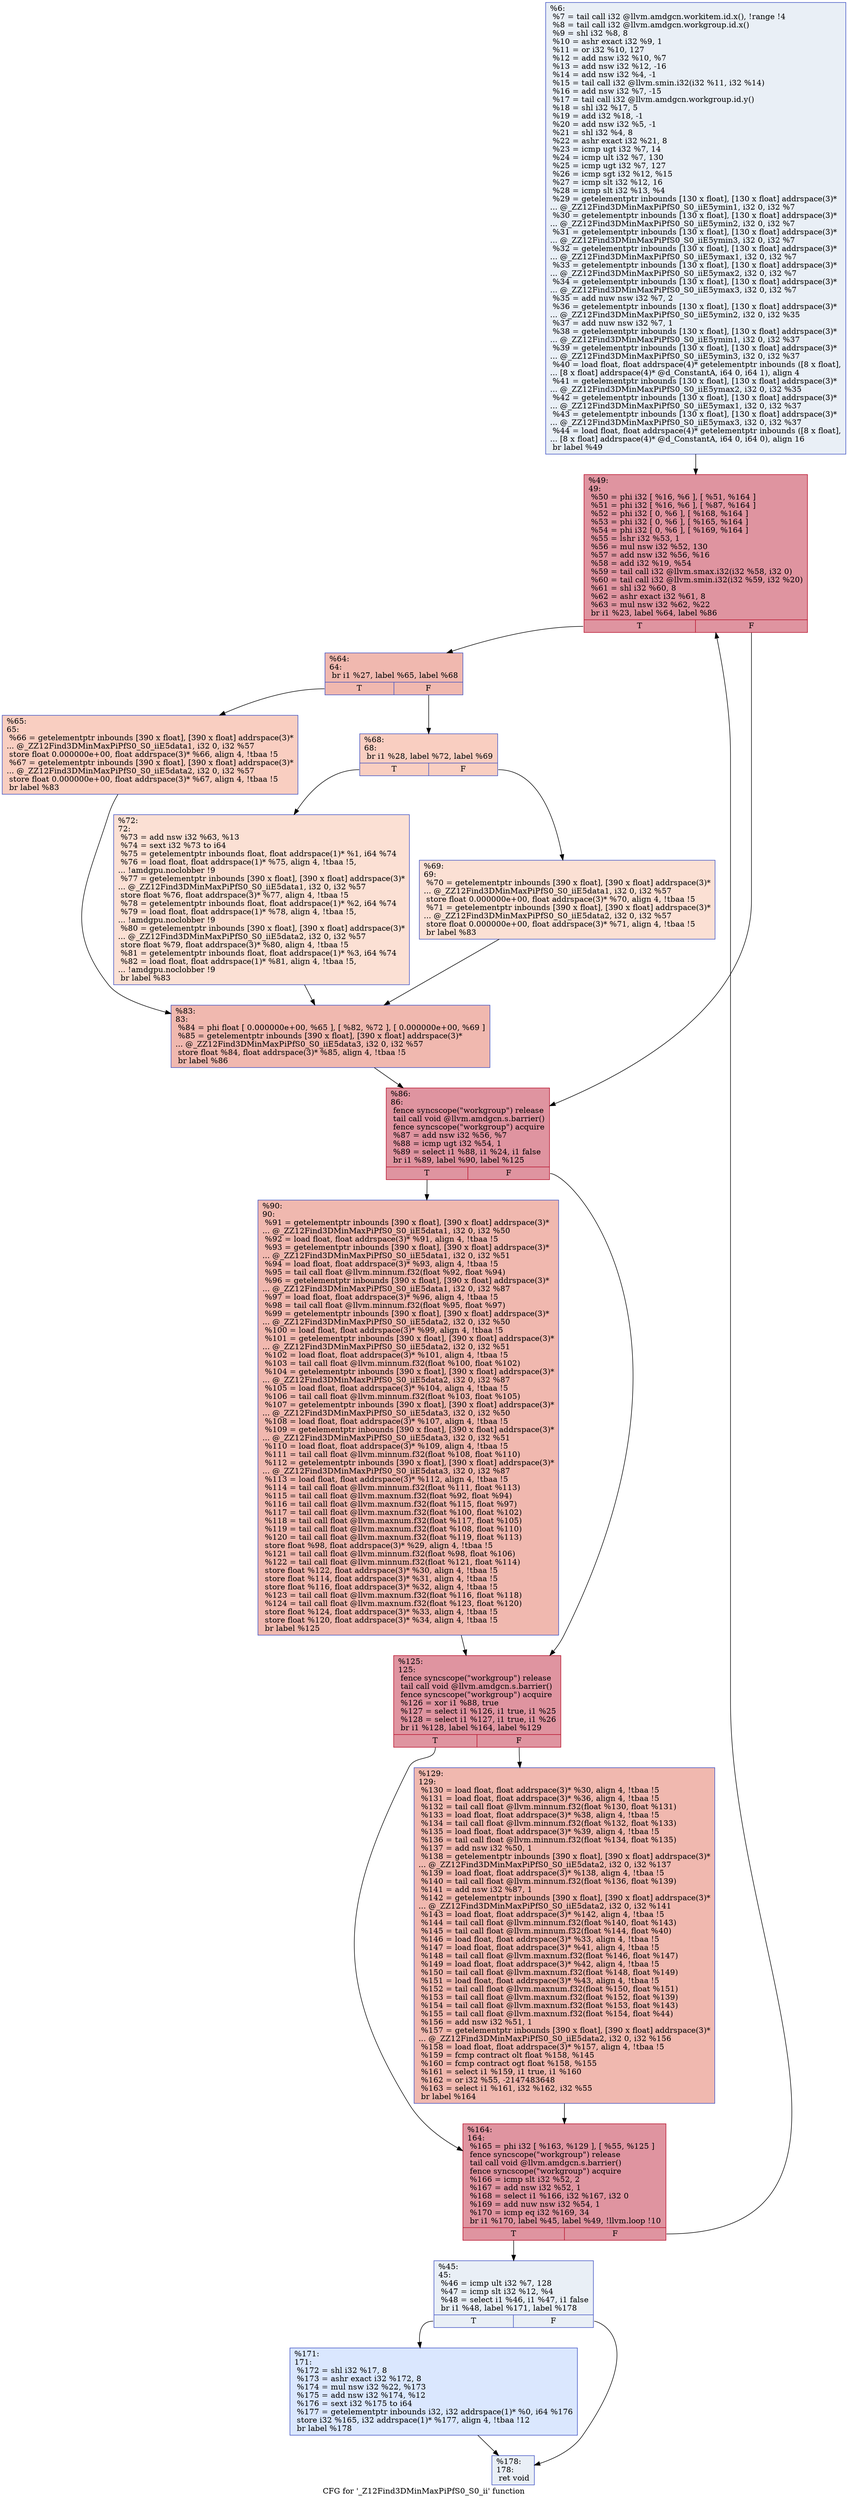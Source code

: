 digraph "CFG for '_Z12Find3DMinMaxPiPfS0_S0_ii' function" {
	label="CFG for '_Z12Find3DMinMaxPiPfS0_S0_ii' function";

	Node0x53d6040 [shape=record,color="#3d50c3ff", style=filled, fillcolor="#cedaeb70",label="{%6:\l  %7 = tail call i32 @llvm.amdgcn.workitem.id.x(), !range !4\l  %8 = tail call i32 @llvm.amdgcn.workgroup.id.x()\l  %9 = shl i32 %8, 8\l  %10 = ashr exact i32 %9, 1\l  %11 = or i32 %10, 127\l  %12 = add nsw i32 %10, %7\l  %13 = add nsw i32 %12, -16\l  %14 = add nsw i32 %4, -1\l  %15 = tail call i32 @llvm.smin.i32(i32 %11, i32 %14)\l  %16 = add nsw i32 %7, -15\l  %17 = tail call i32 @llvm.amdgcn.workgroup.id.y()\l  %18 = shl i32 %17, 5\l  %19 = add i32 %18, -1\l  %20 = add nsw i32 %5, -1\l  %21 = shl i32 %4, 8\l  %22 = ashr exact i32 %21, 8\l  %23 = icmp ugt i32 %7, 14\l  %24 = icmp ult i32 %7, 130\l  %25 = icmp ugt i32 %7, 127\l  %26 = icmp sgt i32 %12, %15\l  %27 = icmp slt i32 %12, 16\l  %28 = icmp slt i32 %13, %4\l  %29 = getelementptr inbounds [130 x float], [130 x float] addrspace(3)*\l... @_ZZ12Find3DMinMaxPiPfS0_S0_iiE5ymin1, i32 0, i32 %7\l  %30 = getelementptr inbounds [130 x float], [130 x float] addrspace(3)*\l... @_ZZ12Find3DMinMaxPiPfS0_S0_iiE5ymin2, i32 0, i32 %7\l  %31 = getelementptr inbounds [130 x float], [130 x float] addrspace(3)*\l... @_ZZ12Find3DMinMaxPiPfS0_S0_iiE5ymin3, i32 0, i32 %7\l  %32 = getelementptr inbounds [130 x float], [130 x float] addrspace(3)*\l... @_ZZ12Find3DMinMaxPiPfS0_S0_iiE5ymax1, i32 0, i32 %7\l  %33 = getelementptr inbounds [130 x float], [130 x float] addrspace(3)*\l... @_ZZ12Find3DMinMaxPiPfS0_S0_iiE5ymax2, i32 0, i32 %7\l  %34 = getelementptr inbounds [130 x float], [130 x float] addrspace(3)*\l... @_ZZ12Find3DMinMaxPiPfS0_S0_iiE5ymax3, i32 0, i32 %7\l  %35 = add nuw nsw i32 %7, 2\l  %36 = getelementptr inbounds [130 x float], [130 x float] addrspace(3)*\l... @_ZZ12Find3DMinMaxPiPfS0_S0_iiE5ymin2, i32 0, i32 %35\l  %37 = add nuw nsw i32 %7, 1\l  %38 = getelementptr inbounds [130 x float], [130 x float] addrspace(3)*\l... @_ZZ12Find3DMinMaxPiPfS0_S0_iiE5ymin1, i32 0, i32 %37\l  %39 = getelementptr inbounds [130 x float], [130 x float] addrspace(3)*\l... @_ZZ12Find3DMinMaxPiPfS0_S0_iiE5ymin3, i32 0, i32 %37\l  %40 = load float, float addrspace(4)* getelementptr inbounds ([8 x float],\l... [8 x float] addrspace(4)* @d_ConstantA, i64 0, i64 1), align 4\l  %41 = getelementptr inbounds [130 x float], [130 x float] addrspace(3)*\l... @_ZZ12Find3DMinMaxPiPfS0_S0_iiE5ymax2, i32 0, i32 %35\l  %42 = getelementptr inbounds [130 x float], [130 x float] addrspace(3)*\l... @_ZZ12Find3DMinMaxPiPfS0_S0_iiE5ymax1, i32 0, i32 %37\l  %43 = getelementptr inbounds [130 x float], [130 x float] addrspace(3)*\l... @_ZZ12Find3DMinMaxPiPfS0_S0_iiE5ymax3, i32 0, i32 %37\l  %44 = load float, float addrspace(4)* getelementptr inbounds ([8 x float],\l... [8 x float] addrspace(4)* @d_ConstantA, i64 0, i64 0), align 16\l  br label %49\l}"];
	Node0x53d6040 -> Node0x53d80e0;
	Node0x53d8fe0 [shape=record,color="#3d50c3ff", style=filled, fillcolor="#cedaeb70",label="{%45:\l45:                                               \l  %46 = icmp ult i32 %7, 128\l  %47 = icmp slt i32 %12, %4\l  %48 = select i1 %46, i1 %47, i1 false\l  br i1 %48, label %171, label %178\l|{<s0>T|<s1>F}}"];
	Node0x53d8fe0:s0 -> Node0x53d9270;
	Node0x53d8fe0:s1 -> Node0x53d92c0;
	Node0x53d80e0 [shape=record,color="#b70d28ff", style=filled, fillcolor="#b70d2870",label="{%49:\l49:                                               \l  %50 = phi i32 [ %16, %6 ], [ %51, %164 ]\l  %51 = phi i32 [ %16, %6 ], [ %87, %164 ]\l  %52 = phi i32 [ 0, %6 ], [ %168, %164 ]\l  %53 = phi i32 [ 0, %6 ], [ %165, %164 ]\l  %54 = phi i32 [ 0, %6 ], [ %169, %164 ]\l  %55 = lshr i32 %53, 1\l  %56 = mul nsw i32 %52, 130\l  %57 = add nsw i32 %56, %16\l  %58 = add i32 %19, %54\l  %59 = tail call i32 @llvm.smax.i32(i32 %58, i32 0)\l  %60 = tail call i32 @llvm.smin.i32(i32 %59, i32 %20)\l  %61 = shl i32 %60, 8\l  %62 = ashr exact i32 %61, 8\l  %63 = mul nsw i32 %62, %22\l  br i1 %23, label %64, label %86\l|{<s0>T|<s1>F}}"];
	Node0x53d80e0:s0 -> Node0x53da0f0;
	Node0x53d80e0:s1 -> Node0x53da180;
	Node0x53da0f0 [shape=record,color="#3d50c3ff", style=filled, fillcolor="#dc5d4a70",label="{%64:\l64:                                               \l  br i1 %27, label %65, label %68\l|{<s0>T|<s1>F}}"];
	Node0x53da0f0:s0 -> Node0x53d8430;
	Node0x53da0f0:s1 -> Node0x53d8480;
	Node0x53d8430 [shape=record,color="#3d50c3ff", style=filled, fillcolor="#f2907270",label="{%65:\l65:                                               \l  %66 = getelementptr inbounds [390 x float], [390 x float] addrspace(3)*\l... @_ZZ12Find3DMinMaxPiPfS0_S0_iiE5data1, i32 0, i32 %57\l  store float 0.000000e+00, float addrspace(3)* %66, align 4, !tbaa !5\l  %67 = getelementptr inbounds [390 x float], [390 x float] addrspace(3)*\l... @_ZZ12Find3DMinMaxPiPfS0_S0_iiE5data2, i32 0, i32 %57\l  store float 0.000000e+00, float addrspace(3)* %67, align 4, !tbaa !5\l  br label %83\l}"];
	Node0x53d8430 -> Node0x53db340;
	Node0x53d8480 [shape=record,color="#3d50c3ff", style=filled, fillcolor="#f2907270",label="{%68:\l68:                                               \l  br i1 %28, label %72, label %69\l|{<s0>T|<s1>F}}"];
	Node0x53d8480:s0 -> Node0x53dbba0;
	Node0x53d8480:s1 -> Node0x53dbbf0;
	Node0x53dbbf0 [shape=record,color="#3d50c3ff", style=filled, fillcolor="#f7b99e70",label="{%69:\l69:                                               \l  %70 = getelementptr inbounds [390 x float], [390 x float] addrspace(3)*\l... @_ZZ12Find3DMinMaxPiPfS0_S0_iiE5data1, i32 0, i32 %57\l  store float 0.000000e+00, float addrspace(3)* %70, align 4, !tbaa !5\l  %71 = getelementptr inbounds [390 x float], [390 x float] addrspace(3)*\l... @_ZZ12Find3DMinMaxPiPfS0_S0_iiE5data2, i32 0, i32 %57\l  store float 0.000000e+00, float addrspace(3)* %71, align 4, !tbaa !5\l  br label %83\l}"];
	Node0x53dbbf0 -> Node0x53db340;
	Node0x53dbba0 [shape=record,color="#3d50c3ff", style=filled, fillcolor="#f7b99e70",label="{%72:\l72:                                               \l  %73 = add nsw i32 %63, %13\l  %74 = sext i32 %73 to i64\l  %75 = getelementptr inbounds float, float addrspace(1)* %1, i64 %74\l  %76 = load float, float addrspace(1)* %75, align 4, !tbaa !5,\l... !amdgpu.noclobber !9\l  %77 = getelementptr inbounds [390 x float], [390 x float] addrspace(3)*\l... @_ZZ12Find3DMinMaxPiPfS0_S0_iiE5data1, i32 0, i32 %57\l  store float %76, float addrspace(3)* %77, align 4, !tbaa !5\l  %78 = getelementptr inbounds float, float addrspace(1)* %2, i64 %74\l  %79 = load float, float addrspace(1)* %78, align 4, !tbaa !5,\l... !amdgpu.noclobber !9\l  %80 = getelementptr inbounds [390 x float], [390 x float] addrspace(3)*\l... @_ZZ12Find3DMinMaxPiPfS0_S0_iiE5data2, i32 0, i32 %57\l  store float %79, float addrspace(3)* %80, align 4, !tbaa !5\l  %81 = getelementptr inbounds float, float addrspace(1)* %3, i64 %74\l  %82 = load float, float addrspace(1)* %81, align 4, !tbaa !5,\l... !amdgpu.noclobber !9\l  br label %83\l}"];
	Node0x53dbba0 -> Node0x53db340;
	Node0x53db340 [shape=record,color="#3d50c3ff", style=filled, fillcolor="#dc5d4a70",label="{%83:\l83:                                               \l  %84 = phi float [ 0.000000e+00, %65 ], [ %82, %72 ], [ 0.000000e+00, %69 ]\l  %85 = getelementptr inbounds [390 x float], [390 x float] addrspace(3)*\l... @_ZZ12Find3DMinMaxPiPfS0_S0_iiE5data3, i32 0, i32 %57\l  store float %84, float addrspace(3)* %85, align 4, !tbaa !5\l  br label %86\l}"];
	Node0x53db340 -> Node0x53da180;
	Node0x53da180 [shape=record,color="#b70d28ff", style=filled, fillcolor="#b70d2870",label="{%86:\l86:                                               \l  fence syncscope(\"workgroup\") release\l  tail call void @llvm.amdgcn.s.barrier()\l  fence syncscope(\"workgroup\") acquire\l  %87 = add nsw i32 %56, %7\l  %88 = icmp ugt i32 %54, 1\l  %89 = select i1 %88, i1 %24, i1 false\l  br i1 %89, label %90, label %125\l|{<s0>T|<s1>F}}"];
	Node0x53da180:s0 -> Node0x53dd640;
	Node0x53da180:s1 -> Node0x53dd690;
	Node0x53dd640 [shape=record,color="#3d50c3ff", style=filled, fillcolor="#dc5d4a70",label="{%90:\l90:                                               \l  %91 = getelementptr inbounds [390 x float], [390 x float] addrspace(3)*\l... @_ZZ12Find3DMinMaxPiPfS0_S0_iiE5data1, i32 0, i32 %50\l  %92 = load float, float addrspace(3)* %91, align 4, !tbaa !5\l  %93 = getelementptr inbounds [390 x float], [390 x float] addrspace(3)*\l... @_ZZ12Find3DMinMaxPiPfS0_S0_iiE5data1, i32 0, i32 %51\l  %94 = load float, float addrspace(3)* %93, align 4, !tbaa !5\l  %95 = tail call float @llvm.minnum.f32(float %92, float %94)\l  %96 = getelementptr inbounds [390 x float], [390 x float] addrspace(3)*\l... @_ZZ12Find3DMinMaxPiPfS0_S0_iiE5data1, i32 0, i32 %87\l  %97 = load float, float addrspace(3)* %96, align 4, !tbaa !5\l  %98 = tail call float @llvm.minnum.f32(float %95, float %97)\l  %99 = getelementptr inbounds [390 x float], [390 x float] addrspace(3)*\l... @_ZZ12Find3DMinMaxPiPfS0_S0_iiE5data2, i32 0, i32 %50\l  %100 = load float, float addrspace(3)* %99, align 4, !tbaa !5\l  %101 = getelementptr inbounds [390 x float], [390 x float] addrspace(3)*\l... @_ZZ12Find3DMinMaxPiPfS0_S0_iiE5data2, i32 0, i32 %51\l  %102 = load float, float addrspace(3)* %101, align 4, !tbaa !5\l  %103 = tail call float @llvm.minnum.f32(float %100, float %102)\l  %104 = getelementptr inbounds [390 x float], [390 x float] addrspace(3)*\l... @_ZZ12Find3DMinMaxPiPfS0_S0_iiE5data2, i32 0, i32 %87\l  %105 = load float, float addrspace(3)* %104, align 4, !tbaa !5\l  %106 = tail call float @llvm.minnum.f32(float %103, float %105)\l  %107 = getelementptr inbounds [390 x float], [390 x float] addrspace(3)*\l... @_ZZ12Find3DMinMaxPiPfS0_S0_iiE5data3, i32 0, i32 %50\l  %108 = load float, float addrspace(3)* %107, align 4, !tbaa !5\l  %109 = getelementptr inbounds [390 x float], [390 x float] addrspace(3)*\l... @_ZZ12Find3DMinMaxPiPfS0_S0_iiE5data3, i32 0, i32 %51\l  %110 = load float, float addrspace(3)* %109, align 4, !tbaa !5\l  %111 = tail call float @llvm.minnum.f32(float %108, float %110)\l  %112 = getelementptr inbounds [390 x float], [390 x float] addrspace(3)*\l... @_ZZ12Find3DMinMaxPiPfS0_S0_iiE5data3, i32 0, i32 %87\l  %113 = load float, float addrspace(3)* %112, align 4, !tbaa !5\l  %114 = tail call float @llvm.minnum.f32(float %111, float %113)\l  %115 = tail call float @llvm.maxnum.f32(float %92, float %94)\l  %116 = tail call float @llvm.maxnum.f32(float %115, float %97)\l  %117 = tail call float @llvm.maxnum.f32(float %100, float %102)\l  %118 = tail call float @llvm.maxnum.f32(float %117, float %105)\l  %119 = tail call float @llvm.maxnum.f32(float %108, float %110)\l  %120 = tail call float @llvm.maxnum.f32(float %119, float %113)\l  store float %98, float addrspace(3)* %29, align 4, !tbaa !5\l  %121 = tail call float @llvm.minnum.f32(float %98, float %106)\l  %122 = tail call float @llvm.minnum.f32(float %121, float %114)\l  store float %122, float addrspace(3)* %30, align 4, !tbaa !5\l  store float %114, float addrspace(3)* %31, align 4, !tbaa !5\l  store float %116, float addrspace(3)* %32, align 4, !tbaa !5\l  %123 = tail call float @llvm.maxnum.f32(float %116, float %118)\l  %124 = tail call float @llvm.maxnum.f32(float %123, float %120)\l  store float %124, float addrspace(3)* %33, align 4, !tbaa !5\l  store float %120, float addrspace(3)* %34, align 4, !tbaa !5\l  br label %125\l}"];
	Node0x53dd640 -> Node0x53dd690;
	Node0x53dd690 [shape=record,color="#b70d28ff", style=filled, fillcolor="#b70d2870",label="{%125:\l125:                                              \l  fence syncscope(\"workgroup\") release\l  tail call void @llvm.amdgcn.s.barrier()\l  fence syncscope(\"workgroup\") acquire\l  %126 = xor i1 %88, true\l  %127 = select i1 %126, i1 true, i1 %25\l  %128 = select i1 %127, i1 true, i1 %26\l  br i1 %128, label %164, label %129\l|{<s0>T|<s1>F}}"];
	Node0x53dd690:s0 -> Node0x53d9430;
	Node0x53dd690:s1 -> Node0x53da2c0;
	Node0x53da2c0 [shape=record,color="#3d50c3ff", style=filled, fillcolor="#dc5d4a70",label="{%129:\l129:                                              \l  %130 = load float, float addrspace(3)* %30, align 4, !tbaa !5\l  %131 = load float, float addrspace(3)* %36, align 4, !tbaa !5\l  %132 = tail call float @llvm.minnum.f32(float %130, float %131)\l  %133 = load float, float addrspace(3)* %38, align 4, !tbaa !5\l  %134 = tail call float @llvm.minnum.f32(float %132, float %133)\l  %135 = load float, float addrspace(3)* %39, align 4, !tbaa !5\l  %136 = tail call float @llvm.minnum.f32(float %134, float %135)\l  %137 = add nsw i32 %50, 1\l  %138 = getelementptr inbounds [390 x float], [390 x float] addrspace(3)*\l... @_ZZ12Find3DMinMaxPiPfS0_S0_iiE5data2, i32 0, i32 %137\l  %139 = load float, float addrspace(3)* %138, align 4, !tbaa !5\l  %140 = tail call float @llvm.minnum.f32(float %136, float %139)\l  %141 = add nsw i32 %87, 1\l  %142 = getelementptr inbounds [390 x float], [390 x float] addrspace(3)*\l... @_ZZ12Find3DMinMaxPiPfS0_S0_iiE5data2, i32 0, i32 %141\l  %143 = load float, float addrspace(3)* %142, align 4, !tbaa !5\l  %144 = tail call float @llvm.minnum.f32(float %140, float %143)\l  %145 = tail call float @llvm.minnum.f32(float %144, float %40)\l  %146 = load float, float addrspace(3)* %33, align 4, !tbaa !5\l  %147 = load float, float addrspace(3)* %41, align 4, !tbaa !5\l  %148 = tail call float @llvm.maxnum.f32(float %146, float %147)\l  %149 = load float, float addrspace(3)* %42, align 4, !tbaa !5\l  %150 = tail call float @llvm.maxnum.f32(float %148, float %149)\l  %151 = load float, float addrspace(3)* %43, align 4, !tbaa !5\l  %152 = tail call float @llvm.maxnum.f32(float %150, float %151)\l  %153 = tail call float @llvm.maxnum.f32(float %152, float %139)\l  %154 = tail call float @llvm.maxnum.f32(float %153, float %143)\l  %155 = tail call float @llvm.maxnum.f32(float %154, float %44)\l  %156 = add nsw i32 %51, 1\l  %157 = getelementptr inbounds [390 x float], [390 x float] addrspace(3)*\l... @_ZZ12Find3DMinMaxPiPfS0_S0_iiE5data2, i32 0, i32 %156\l  %158 = load float, float addrspace(3)* %157, align 4, !tbaa !5\l  %159 = fcmp contract olt float %158, %145\l  %160 = fcmp contract ogt float %158, %155\l  %161 = select i1 %159, i1 true, i1 %160\l  %162 = or i32 %55, -2147483648\l  %163 = select i1 %161, i32 %162, i32 %55\l  br label %164\l}"];
	Node0x53da2c0 -> Node0x53d9430;
	Node0x53d9430 [shape=record,color="#b70d28ff", style=filled, fillcolor="#b70d2870",label="{%164:\l164:                                              \l  %165 = phi i32 [ %163, %129 ], [ %55, %125 ]\l  fence syncscope(\"workgroup\") release\l  tail call void @llvm.amdgcn.s.barrier()\l  fence syncscope(\"workgroup\") acquire\l  %166 = icmp slt i32 %52, 2\l  %167 = add nsw i32 %52, 1\l  %168 = select i1 %166, i32 %167, i32 0\l  %169 = add nuw nsw i32 %54, 1\l  %170 = icmp eq i32 %169, 34\l  br i1 %170, label %45, label %49, !llvm.loop !10\l|{<s0>T|<s1>F}}"];
	Node0x53d9430:s0 -> Node0x53d8fe0;
	Node0x53d9430:s1 -> Node0x53d80e0;
	Node0x53d9270 [shape=record,color="#3d50c3ff", style=filled, fillcolor="#abc8fd70",label="{%171:\l171:                                              \l  %172 = shl i32 %17, 8\l  %173 = ashr exact i32 %172, 8\l  %174 = mul nsw i32 %22, %173\l  %175 = add nsw i32 %174, %12\l  %176 = sext i32 %175 to i64\l  %177 = getelementptr inbounds i32, i32 addrspace(1)* %0, i64 %176\l  store i32 %165, i32 addrspace(1)* %177, align 4, !tbaa !12\l  br label %178\l}"];
	Node0x53d9270 -> Node0x53d92c0;
	Node0x53d92c0 [shape=record,color="#3d50c3ff", style=filled, fillcolor="#cedaeb70",label="{%178:\l178:                                              \l  ret void\l}"];
}
